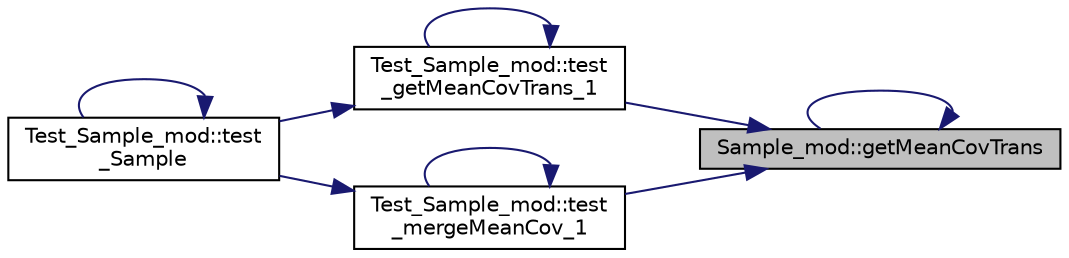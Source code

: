 digraph "Sample_mod::getMeanCovTrans"
{
 // LATEX_PDF_SIZE
  edge [fontname="Helvetica",fontsize="10",labelfontname="Helvetica",labelfontsize="10"];
  node [fontname="Helvetica",fontsize="10",shape=record];
  rankdir="RL";
  Node1 [label="Sample_mod::getMeanCovTrans",height=0.2,width=0.4,color="black", fillcolor="grey75", style="filled", fontcolor="black",tooltip="Return the sample mean, covariance matrix, the Mahalanobis distances squared of the points with respe..."];
  Node1 -> Node1 [dir="back",color="midnightblue",fontsize="10",style="solid",fontname="Helvetica"];
  Node1 -> Node2 [dir="back",color="midnightblue",fontsize="10",style="solid",fontname="Helvetica"];
  Node2 [label="Test_Sample_mod::test\l_getMeanCovTrans_1",height=0.2,width=0.4,color="black", fillcolor="white", style="filled",URL="$namespaceTest__Sample__mod.html#ac938382c059cdb31642f2aa4d5a27231",tooltip=" "];
  Node2 -> Node2 [dir="back",color="midnightblue",fontsize="10",style="solid",fontname="Helvetica"];
  Node2 -> Node3 [dir="back",color="midnightblue",fontsize="10",style="solid",fontname="Helvetica"];
  Node3 [label="Test_Sample_mod::test\l_Sample",height=0.2,width=0.4,color="black", fillcolor="white", style="filled",URL="$namespaceTest__Sample__mod.html#a91b109f0aa7398a5b922aecc1cf52f24",tooltip=" "];
  Node3 -> Node3 [dir="back",color="midnightblue",fontsize="10",style="solid",fontname="Helvetica"];
  Node1 -> Node4 [dir="back",color="midnightblue",fontsize="10",style="solid",fontname="Helvetica"];
  Node4 [label="Test_Sample_mod::test\l_mergeMeanCov_1",height=0.2,width=0.4,color="black", fillcolor="white", style="filled",URL="$namespaceTest__Sample__mod.html#ad1a6b343c5b4d6398f61e2d1ccdaa8a5",tooltip=" "];
  Node4 -> Node4 [dir="back",color="midnightblue",fontsize="10",style="solid",fontname="Helvetica"];
  Node4 -> Node3 [dir="back",color="midnightblue",fontsize="10",style="solid",fontname="Helvetica"];
}
